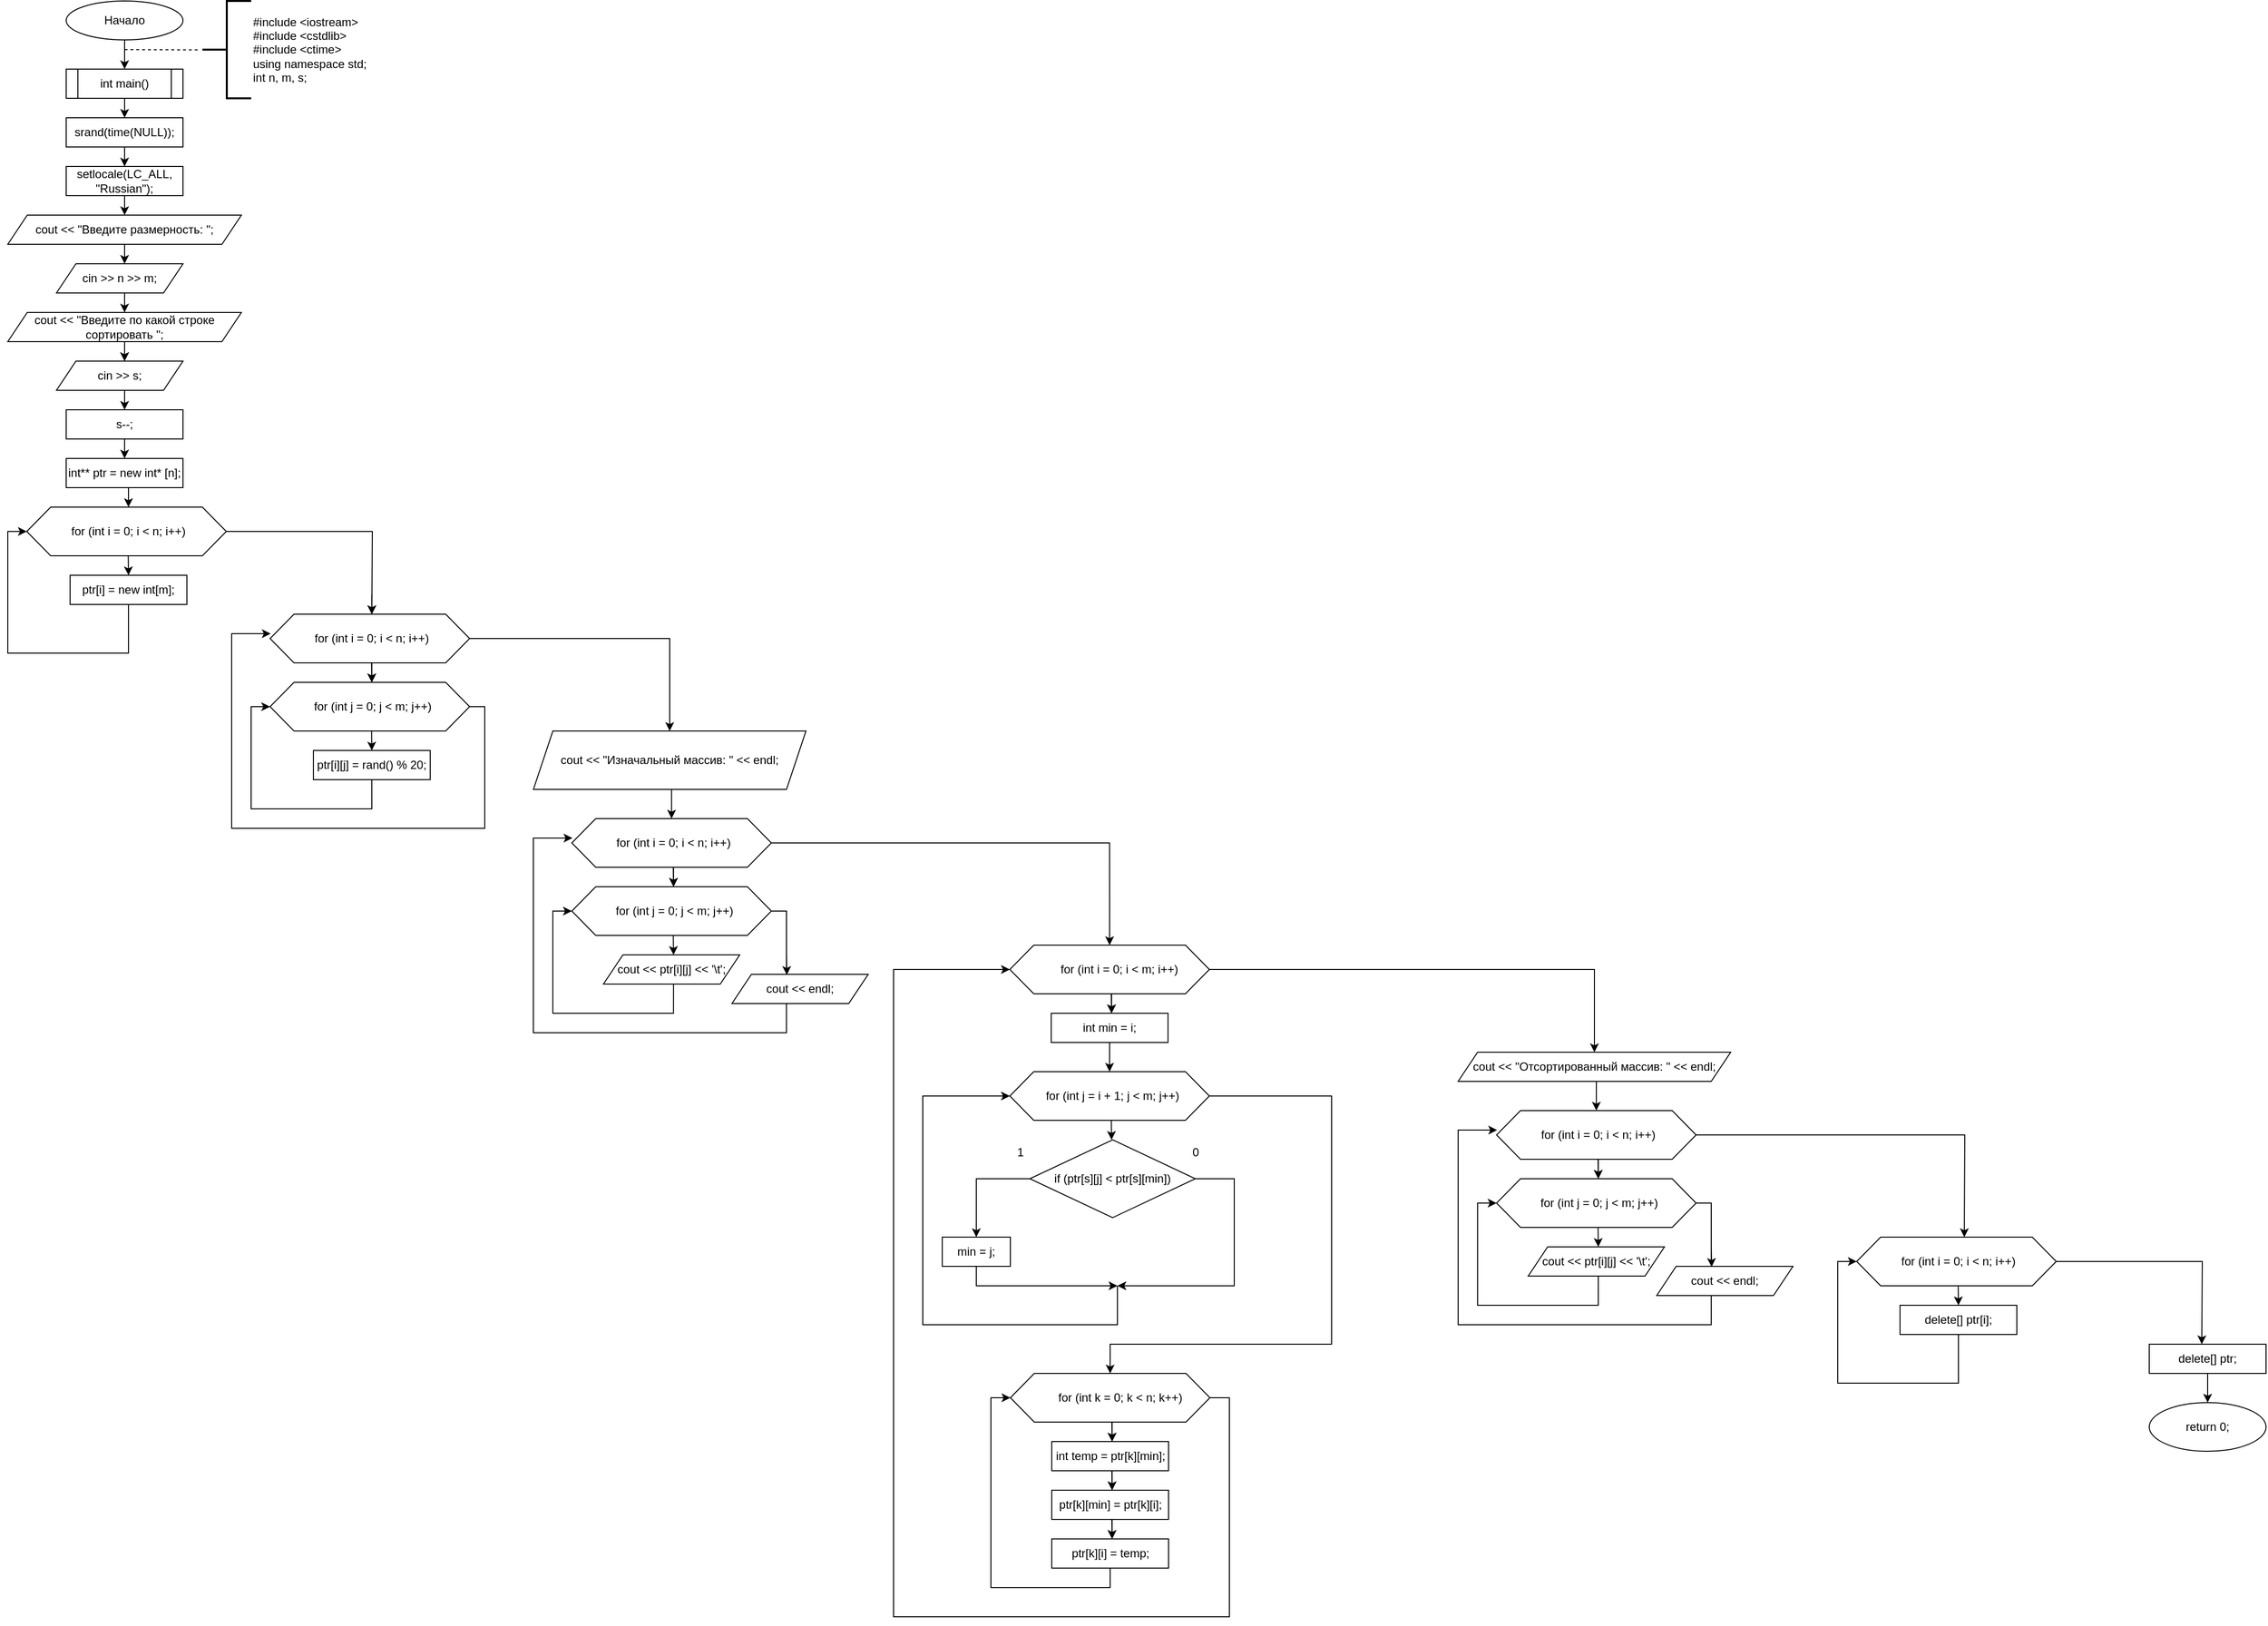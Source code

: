 <mxfile version="26.0.9">
  <diagram name="Страница — 1" id="GDAYWDidCrlweN2LHvPO">
    <mxGraphModel dx="3187" dy="1858" grid="1" gridSize="10" guides="1" tooltips="1" connect="1" arrows="1" fold="1" page="1" pageScale="1" pageWidth="827" pageHeight="1169" math="0" shadow="0">
      <root>
        <mxCell id="0" />
        <mxCell id="1" parent="0" />
        <mxCell id="7wMVTMGLHSI1RZ-is7C0-1" value="" style="edgeStyle=orthogonalEdgeStyle;rounded=0;orthogonalLoop=1;jettySize=auto;html=1;" edge="1" source="7wMVTMGLHSI1RZ-is7C0-2" parent="1">
          <mxGeometry relative="1" as="geometry">
            <mxPoint x="400" y="120" as="targetPoint" />
          </mxGeometry>
        </mxCell>
        <mxCell id="7wMVTMGLHSI1RZ-is7C0-2" value="Начало" style="ellipse;whiteSpace=wrap;html=1;" vertex="1" parent="1">
          <mxGeometry x="340" y="50" width="120" height="40" as="geometry" />
        </mxCell>
        <mxCell id="7wMVTMGLHSI1RZ-is7C0-3" value="" style="edgeStyle=orthogonalEdgeStyle;rounded=0;orthogonalLoop=1;jettySize=auto;html=1;" edge="1" source="7wMVTMGLHSI1RZ-is7C0-4" parent="1">
          <mxGeometry relative="1" as="geometry">
            <mxPoint x="400" y="170" as="targetPoint" />
          </mxGeometry>
        </mxCell>
        <mxCell id="7wMVTMGLHSI1RZ-is7C0-4" value="int main()" style="shape=process;whiteSpace=wrap;html=1;backgroundOutline=1;" vertex="1" parent="1">
          <mxGeometry x="340" y="120" width="120" height="30" as="geometry" />
        </mxCell>
        <mxCell id="7wMVTMGLHSI1RZ-is7C0-5" value="srand(time(NULL));" style="rounded=0;whiteSpace=wrap;html=1;" vertex="1" parent="1">
          <mxGeometry x="340" y="170" width="120" height="30" as="geometry" />
        </mxCell>
        <mxCell id="7wMVTMGLHSI1RZ-is7C0-6" value="" style="edgeStyle=orthogonalEdgeStyle;rounded=0;orthogonalLoop=1;jettySize=auto;html=1;" edge="1" parent="1">
          <mxGeometry relative="1" as="geometry">
            <mxPoint x="400" y="200" as="sourcePoint" />
            <mxPoint x="400" y="220" as="targetPoint" />
          </mxGeometry>
        </mxCell>
        <mxCell id="7wMVTMGLHSI1RZ-is7C0-7" value="setlocale(LC_ALL, &quot;Russian&quot;);" style="rounded=0;whiteSpace=wrap;html=1;" vertex="1" parent="1">
          <mxGeometry x="340" y="220" width="120" height="30" as="geometry" />
        </mxCell>
        <mxCell id="7wMVTMGLHSI1RZ-is7C0-8" value="" style="edgeStyle=orthogonalEdgeStyle;rounded=0;orthogonalLoop=1;jettySize=auto;html=1;" edge="1" parent="1">
          <mxGeometry relative="1" as="geometry">
            <mxPoint x="400" y="250" as="sourcePoint" />
            <mxPoint x="400" y="270" as="targetPoint" />
          </mxGeometry>
        </mxCell>
        <mxCell id="7wMVTMGLHSI1RZ-is7C0-9" value="&lt;div&gt;#include &amp;lt;iostream&amp;gt;&lt;/div&gt;&lt;div&gt;#include &amp;lt;cstdlib&amp;gt;&lt;/div&gt;&lt;div&gt;#include &amp;lt;ctime&amp;gt;&lt;/div&gt;&lt;div&gt;using namespace std;&lt;/div&gt;&lt;div&gt;&lt;div&gt;int n, m, s;&lt;/div&gt;&lt;/div&gt;" style="strokeWidth=2;html=1;shape=mxgraph.flowchart.annotation_2;align=left;labelPosition=right;pointerEvents=1;" vertex="1" parent="1">
          <mxGeometry x="480" y="50" width="50" height="100" as="geometry" />
        </mxCell>
        <mxCell id="7wMVTMGLHSI1RZ-is7C0-10" value="" style="endArrow=none;dashed=1;html=1;rounded=0;entryX=-0.04;entryY=0.503;entryDx=0;entryDy=0;entryPerimeter=0;" edge="1" target="7wMVTMGLHSI1RZ-is7C0-9" parent="1">
          <mxGeometry width="50" height="50" relative="1" as="geometry">
            <mxPoint x="400" y="100" as="sourcePoint" />
            <mxPoint x="470" y="100" as="targetPoint" />
          </mxGeometry>
        </mxCell>
        <mxCell id="7wMVTMGLHSI1RZ-is7C0-13" value="cout &amp;lt;&amp;lt; &quot;Введите размерность: &quot;;" style="shape=parallelogram;perimeter=parallelogramPerimeter;whiteSpace=wrap;html=1;fixedSize=1;" vertex="1" parent="1">
          <mxGeometry x="280" y="270" width="240" height="30" as="geometry" />
        </mxCell>
        <mxCell id="7wMVTMGLHSI1RZ-is7C0-14" value="" style="edgeStyle=orthogonalEdgeStyle;rounded=0;orthogonalLoop=1;jettySize=auto;html=1;" edge="1" parent="1">
          <mxGeometry relative="1" as="geometry">
            <mxPoint x="400" y="300" as="sourcePoint" />
            <mxPoint x="400" y="320" as="targetPoint" />
          </mxGeometry>
        </mxCell>
        <mxCell id="7wMVTMGLHSI1RZ-is7C0-15" value="cin &amp;gt;&amp;gt; n &amp;gt;&amp;gt; m;" style="shape=parallelogram;perimeter=parallelogramPerimeter;whiteSpace=wrap;html=1;fixedSize=1;" vertex="1" parent="1">
          <mxGeometry x="330" y="320" width="130" height="30" as="geometry" />
        </mxCell>
        <mxCell id="7wMVTMGLHSI1RZ-is7C0-16" value="" style="edgeStyle=orthogonalEdgeStyle;rounded=0;orthogonalLoop=1;jettySize=auto;html=1;" edge="1" parent="1">
          <mxGeometry relative="1" as="geometry">
            <mxPoint x="400" y="350" as="sourcePoint" />
            <mxPoint x="400" y="370" as="targetPoint" />
          </mxGeometry>
        </mxCell>
        <mxCell id="7wMVTMGLHSI1RZ-is7C0-17" value="cout &amp;lt;&amp;lt; &quot;Введите по какой строке сортировать &quot;;" style="shape=parallelogram;perimeter=parallelogramPerimeter;whiteSpace=wrap;html=1;fixedSize=1;" vertex="1" parent="1">
          <mxGeometry x="280" y="370" width="240" height="30" as="geometry" />
        </mxCell>
        <mxCell id="7wMVTMGLHSI1RZ-is7C0-18" value="" style="edgeStyle=orthogonalEdgeStyle;rounded=0;orthogonalLoop=1;jettySize=auto;html=1;" edge="1" parent="1">
          <mxGeometry relative="1" as="geometry">
            <mxPoint x="400" y="400" as="sourcePoint" />
            <mxPoint x="400" y="420" as="targetPoint" />
          </mxGeometry>
        </mxCell>
        <mxCell id="7wMVTMGLHSI1RZ-is7C0-19" value="" style="edgeStyle=orthogonalEdgeStyle;rounded=0;orthogonalLoop=1;jettySize=auto;html=1;" edge="1" parent="1">
          <mxGeometry relative="1" as="geometry">
            <mxPoint x="400" y="400" as="sourcePoint" />
            <mxPoint x="400" y="420" as="targetPoint" />
          </mxGeometry>
        </mxCell>
        <mxCell id="7wMVTMGLHSI1RZ-is7C0-20" value="cin &amp;gt;&amp;gt; s;" style="shape=parallelogram;perimeter=parallelogramPerimeter;whiteSpace=wrap;html=1;fixedSize=1;" vertex="1" parent="1">
          <mxGeometry x="330" y="420" width="130" height="30" as="geometry" />
        </mxCell>
        <mxCell id="7wMVTMGLHSI1RZ-is7C0-21" value="" style="edgeStyle=orthogonalEdgeStyle;rounded=0;orthogonalLoop=1;jettySize=auto;html=1;" edge="1" parent="1">
          <mxGeometry relative="1" as="geometry">
            <mxPoint x="400" y="450" as="sourcePoint" />
            <mxPoint x="400" y="470" as="targetPoint" />
          </mxGeometry>
        </mxCell>
        <mxCell id="7wMVTMGLHSI1RZ-is7C0-22" value="s--;" style="rounded=0;whiteSpace=wrap;html=1;" vertex="1" parent="1">
          <mxGeometry x="340" y="470" width="120" height="30" as="geometry" />
        </mxCell>
        <mxCell id="7wMVTMGLHSI1RZ-is7C0-23" value="" style="edgeStyle=orthogonalEdgeStyle;rounded=0;orthogonalLoop=1;jettySize=auto;html=1;" edge="1" parent="1">
          <mxGeometry relative="1" as="geometry">
            <mxPoint x="400" y="500" as="sourcePoint" />
            <mxPoint x="400" y="520" as="targetPoint" />
          </mxGeometry>
        </mxCell>
        <mxCell id="7wMVTMGLHSI1RZ-is7C0-24" value="int** ptr = new int* [n];" style="rounded=0;whiteSpace=wrap;html=1;" vertex="1" parent="1">
          <mxGeometry x="340" y="520" width="120" height="30" as="geometry" />
        </mxCell>
        <mxCell id="7wMVTMGLHSI1RZ-is7C0-25" value="" style="edgeStyle=orthogonalEdgeStyle;rounded=0;orthogonalLoop=1;jettySize=auto;html=1;" edge="1" parent="1">
          <mxGeometry relative="1" as="geometry">
            <mxPoint x="404.001" y="550" as="sourcePoint" />
            <mxPoint x="404.001" y="570" as="targetPoint" />
          </mxGeometry>
        </mxCell>
        <mxCell id="7wMVTMGLHSI1RZ-is7C0-26" style="edgeStyle=orthogonalEdgeStyle;rounded=0;orthogonalLoop=1;jettySize=auto;html=1;exitX=1;exitY=0.5;exitDx=0;exitDy=0;" edge="1" source="7wMVTMGLHSI1RZ-is7C0-27" parent="1">
          <mxGeometry relative="1" as="geometry">
            <mxPoint x="654.001" y="680" as="targetPoint" />
          </mxGeometry>
        </mxCell>
        <mxCell id="7wMVTMGLHSI1RZ-is7C0-27" value="" style="verticalLabelPosition=bottom;verticalAlign=top;html=1;shape=hexagon;perimeter=hexagonPerimeter2;arcSize=6;size=0.12;" vertex="1" parent="1">
          <mxGeometry x="299.501" y="570" width="205" height="50" as="geometry" />
        </mxCell>
        <mxCell id="7wMVTMGLHSI1RZ-is7C0-28" value="" style="edgeStyle=orthogonalEdgeStyle;rounded=0;orthogonalLoop=1;jettySize=auto;html=1;" edge="1" parent="1">
          <mxGeometry relative="1" as="geometry">
            <mxPoint x="403.761" y="620" as="sourcePoint" />
            <mxPoint x="404.001" y="640" as="targetPoint" />
          </mxGeometry>
        </mxCell>
        <mxCell id="7wMVTMGLHSI1RZ-is7C0-29" value="for (int i = 0; i &amp;lt; n; i++)" style="text;html=1;align=center;verticalAlign=middle;whiteSpace=wrap;rounded=0;" vertex="1" parent="1">
          <mxGeometry x="344.001" y="580" width="120" height="30" as="geometry" />
        </mxCell>
        <mxCell id="7wMVTMGLHSI1RZ-is7C0-30" value="" style="edgeStyle=orthogonalEdgeStyle;rounded=0;orthogonalLoop=1;jettySize=auto;html=1;entryX=0;entryY=0.5;entryDx=0;entryDy=0;" edge="1" target="7wMVTMGLHSI1RZ-is7C0-27" parent="1">
          <mxGeometry relative="1" as="geometry">
            <mxPoint x="404.001" y="670" as="sourcePoint" />
            <mxPoint x="284.001" y="640" as="targetPoint" />
            <Array as="points">
              <mxPoint x="404.001" y="720" />
              <mxPoint x="280.001" y="720" />
              <mxPoint x="280.001" y="595" />
            </Array>
          </mxGeometry>
        </mxCell>
        <mxCell id="7wMVTMGLHSI1RZ-is7C0-31" value="ptr[i] = new int[m];" style="rounded=0;whiteSpace=wrap;html=1;" vertex="1" parent="1">
          <mxGeometry x="344.001" y="640" width="120" height="30" as="geometry" />
        </mxCell>
        <mxCell id="7wMVTMGLHSI1RZ-is7C0-32" value="" style="edgeStyle=orthogonalEdgeStyle;rounded=0;orthogonalLoop=1;jettySize=auto;html=1;" edge="1" parent="1">
          <mxGeometry relative="1" as="geometry">
            <mxPoint x="653.971" y="660" as="sourcePoint" />
            <mxPoint x="653.971" y="680" as="targetPoint" />
          </mxGeometry>
        </mxCell>
        <mxCell id="7wMVTMGLHSI1RZ-is7C0-50" style="edgeStyle=orthogonalEdgeStyle;rounded=0;orthogonalLoop=1;jettySize=auto;html=1;exitX=1;exitY=0.5;exitDx=0;exitDy=0;" edge="1" parent="1" source="7wMVTMGLHSI1RZ-is7C0-34" target="7wMVTMGLHSI1RZ-is7C0-47">
          <mxGeometry relative="1" as="geometry" />
        </mxCell>
        <mxCell id="7wMVTMGLHSI1RZ-is7C0-34" value="" style="verticalLabelPosition=bottom;verticalAlign=top;html=1;shape=hexagon;perimeter=hexagonPerimeter2;arcSize=6;size=0.12;" vertex="1" parent="1">
          <mxGeometry x="549.471" y="680" width="205" height="50" as="geometry" />
        </mxCell>
        <mxCell id="7wMVTMGLHSI1RZ-is7C0-35" value="" style="edgeStyle=orthogonalEdgeStyle;rounded=0;orthogonalLoop=1;jettySize=auto;html=1;" edge="1" parent="1">
          <mxGeometry relative="1" as="geometry">
            <mxPoint x="653.731" y="730" as="sourcePoint" />
            <mxPoint x="653.971" y="750" as="targetPoint" />
          </mxGeometry>
        </mxCell>
        <mxCell id="7wMVTMGLHSI1RZ-is7C0-36" value="for (int i = 0; i &amp;lt; n; i++)" style="text;html=1;align=center;verticalAlign=middle;whiteSpace=wrap;rounded=0;" vertex="1" parent="1">
          <mxGeometry x="593.971" y="690" width="120" height="30" as="geometry" />
        </mxCell>
        <mxCell id="7wMVTMGLHSI1RZ-is7C0-39" value="" style="edgeStyle=orthogonalEdgeStyle;rounded=0;orthogonalLoop=1;jettySize=auto;html=1;" edge="1" parent="1">
          <mxGeometry relative="1" as="geometry">
            <mxPoint x="653.971" y="730" as="sourcePoint" />
            <mxPoint x="653.971" y="750" as="targetPoint" />
          </mxGeometry>
        </mxCell>
        <mxCell id="7wMVTMGLHSI1RZ-is7C0-40" style="edgeStyle=orthogonalEdgeStyle;rounded=0;orthogonalLoop=1;jettySize=auto;html=1;exitX=1;exitY=0.5;exitDx=0;exitDy=0;entryX=0.003;entryY=0.4;entryDx=0;entryDy=0;entryPerimeter=0;" edge="1" source="7wMVTMGLHSI1RZ-is7C0-41" parent="1" target="7wMVTMGLHSI1RZ-is7C0-34">
          <mxGeometry relative="1" as="geometry">
            <mxPoint x="490" y="740" as="targetPoint" />
            <Array as="points">
              <mxPoint x="770" y="775" />
              <mxPoint x="770" y="900" />
              <mxPoint x="510" y="900" />
              <mxPoint x="510" y="700" />
            </Array>
          </mxGeometry>
        </mxCell>
        <mxCell id="7wMVTMGLHSI1RZ-is7C0-41" value="" style="verticalLabelPosition=bottom;verticalAlign=top;html=1;shape=hexagon;perimeter=hexagonPerimeter2;arcSize=6;size=0.12;" vertex="1" parent="1">
          <mxGeometry x="549.471" y="750" width="205" height="50" as="geometry" />
        </mxCell>
        <mxCell id="7wMVTMGLHSI1RZ-is7C0-42" value="" style="edgeStyle=orthogonalEdgeStyle;rounded=0;orthogonalLoop=1;jettySize=auto;html=1;" edge="1" parent="1">
          <mxGeometry relative="1" as="geometry">
            <mxPoint x="653.731" y="800" as="sourcePoint" />
            <mxPoint x="653.971" y="820" as="targetPoint" />
          </mxGeometry>
        </mxCell>
        <mxCell id="7wMVTMGLHSI1RZ-is7C0-43" value="for (int j = 0; j &amp;lt; m; j++)" style="text;html=1;align=center;verticalAlign=middle;whiteSpace=wrap;rounded=0;" vertex="1" parent="1">
          <mxGeometry x="580" y="760" width="150" height="30" as="geometry" />
        </mxCell>
        <mxCell id="7wMVTMGLHSI1RZ-is7C0-44" value="" style="edgeStyle=orthogonalEdgeStyle;rounded=0;orthogonalLoop=1;jettySize=auto;html=1;entryX=0;entryY=0.5;entryDx=0;entryDy=0;" edge="1" target="7wMVTMGLHSI1RZ-is7C0-41" parent="1">
          <mxGeometry relative="1" as="geometry">
            <mxPoint x="653.971" y="850" as="sourcePoint" />
            <mxPoint x="533.971" y="820" as="targetPoint" />
            <Array as="points">
              <mxPoint x="654" y="880" />
              <mxPoint x="530" y="880" />
              <mxPoint x="530" y="775" />
            </Array>
          </mxGeometry>
        </mxCell>
        <mxCell id="7wMVTMGLHSI1RZ-is7C0-45" value="ptr[i][j] = rand() % 20;" style="rounded=0;whiteSpace=wrap;html=1;" vertex="1" parent="1">
          <mxGeometry x="593.971" y="820" width="120" height="30" as="geometry" />
        </mxCell>
        <mxCell id="7wMVTMGLHSI1RZ-is7C0-61" style="edgeStyle=orthogonalEdgeStyle;rounded=0;orthogonalLoop=1;jettySize=auto;html=1;exitX=0.5;exitY=1;exitDx=0;exitDy=0;entryX=0.5;entryY=0;entryDx=0;entryDy=0;" edge="1" parent="1" source="7wMVTMGLHSI1RZ-is7C0-47" target="7wMVTMGLHSI1RZ-is7C0-51">
          <mxGeometry relative="1" as="geometry" />
        </mxCell>
        <mxCell id="7wMVTMGLHSI1RZ-is7C0-47" value="cout &amp;lt;&amp;lt; &quot;Изначальный массив: &quot; &amp;lt;&amp;lt; endl;" style="shape=parallelogram;perimeter=parallelogramPerimeter;whiteSpace=wrap;html=1;fixedSize=1;" vertex="1" parent="1">
          <mxGeometry x="820" y="800" width="280" height="60" as="geometry" />
        </mxCell>
        <mxCell id="7wMVTMGLHSI1RZ-is7C0-105" style="edgeStyle=orthogonalEdgeStyle;rounded=0;orthogonalLoop=1;jettySize=auto;html=1;exitX=1;exitY=0.5;exitDx=0;exitDy=0;entryX=0.5;entryY=0;entryDx=0;entryDy=0;" edge="1" parent="1" source="7wMVTMGLHSI1RZ-is7C0-51" target="7wMVTMGLHSI1RZ-is7C0-68">
          <mxGeometry relative="1" as="geometry" />
        </mxCell>
        <mxCell id="7wMVTMGLHSI1RZ-is7C0-51" value="" style="verticalLabelPosition=bottom;verticalAlign=top;html=1;shape=hexagon;perimeter=hexagonPerimeter2;arcSize=6;size=0.12;" vertex="1" parent="1">
          <mxGeometry x="859.443" y="890" width="205" height="50" as="geometry" />
        </mxCell>
        <mxCell id="7wMVTMGLHSI1RZ-is7C0-52" value="" style="edgeStyle=orthogonalEdgeStyle;rounded=0;orthogonalLoop=1;jettySize=auto;html=1;" edge="1" parent="1">
          <mxGeometry relative="1" as="geometry">
            <mxPoint x="963.703" y="940" as="sourcePoint" />
            <mxPoint x="963.943" y="960" as="targetPoint" />
          </mxGeometry>
        </mxCell>
        <mxCell id="7wMVTMGLHSI1RZ-is7C0-53" value="for (int i = 0; i &amp;lt; n; i++)" style="text;html=1;align=center;verticalAlign=middle;whiteSpace=wrap;rounded=0;" vertex="1" parent="1">
          <mxGeometry x="903.943" y="900" width="120" height="30" as="geometry" />
        </mxCell>
        <mxCell id="7wMVTMGLHSI1RZ-is7C0-54" value="" style="edgeStyle=orthogonalEdgeStyle;rounded=0;orthogonalLoop=1;jettySize=auto;html=1;" edge="1" parent="1">
          <mxGeometry relative="1" as="geometry">
            <mxPoint x="963.943" y="940" as="sourcePoint" />
            <mxPoint x="963.943" y="960" as="targetPoint" />
          </mxGeometry>
        </mxCell>
        <mxCell id="7wMVTMGLHSI1RZ-is7C0-55" style="edgeStyle=orthogonalEdgeStyle;rounded=0;orthogonalLoop=1;jettySize=auto;html=1;exitX=1;exitY=0.5;exitDx=0;exitDy=0;entryX=0.003;entryY=0.4;entryDx=0;entryDy=0;entryPerimeter=0;" edge="1" source="7wMVTMGLHSI1RZ-is7C0-56" target="7wMVTMGLHSI1RZ-is7C0-51" parent="1">
          <mxGeometry relative="1" as="geometry">
            <mxPoint x="799.971" y="950" as="targetPoint" />
            <Array as="points">
              <mxPoint x="1079.971" y="985" />
              <mxPoint x="1079.971" y="1110" />
              <mxPoint x="819.971" y="1110" />
              <mxPoint x="819.971" y="910" />
            </Array>
          </mxGeometry>
        </mxCell>
        <mxCell id="7wMVTMGLHSI1RZ-is7C0-56" value="" style="verticalLabelPosition=bottom;verticalAlign=top;html=1;shape=hexagon;perimeter=hexagonPerimeter2;arcSize=6;size=0.12;" vertex="1" parent="1">
          <mxGeometry x="859.443" y="960" width="205" height="50" as="geometry" />
        </mxCell>
        <mxCell id="7wMVTMGLHSI1RZ-is7C0-57" value="" style="edgeStyle=orthogonalEdgeStyle;rounded=0;orthogonalLoop=1;jettySize=auto;html=1;" edge="1" parent="1">
          <mxGeometry relative="1" as="geometry">
            <mxPoint x="963.703" y="1010" as="sourcePoint" />
            <mxPoint x="963.943" y="1030" as="targetPoint" />
          </mxGeometry>
        </mxCell>
        <mxCell id="7wMVTMGLHSI1RZ-is7C0-58" value="for (int j = 0; j &amp;lt; m; j++)" style="text;html=1;align=center;verticalAlign=middle;whiteSpace=wrap;rounded=0;" vertex="1" parent="1">
          <mxGeometry x="889.971" y="970" width="150" height="30" as="geometry" />
        </mxCell>
        <mxCell id="7wMVTMGLHSI1RZ-is7C0-59" value="" style="edgeStyle=orthogonalEdgeStyle;rounded=0;orthogonalLoop=1;jettySize=auto;html=1;entryX=0;entryY=0.5;entryDx=0;entryDy=0;" edge="1" target="7wMVTMGLHSI1RZ-is7C0-56" parent="1">
          <mxGeometry relative="1" as="geometry">
            <mxPoint x="963.943" y="1060" as="sourcePoint" />
            <mxPoint x="843.943" y="1030" as="targetPoint" />
            <Array as="points">
              <mxPoint x="963.971" y="1090" />
              <mxPoint x="839.971" y="1090" />
              <mxPoint x="839.971" y="985" />
            </Array>
          </mxGeometry>
        </mxCell>
        <mxCell id="7wMVTMGLHSI1RZ-is7C0-63" value="cout &amp;lt;&amp;lt; ptr[i][j] &amp;lt;&amp;lt; &#39;\t&#39;;" style="shape=parallelogram;perimeter=parallelogramPerimeter;whiteSpace=wrap;html=1;fixedSize=1;" vertex="1" parent="1">
          <mxGeometry x="891.94" y="1030" width="140" height="30" as="geometry" />
        </mxCell>
        <mxCell id="7wMVTMGLHSI1RZ-is7C0-64" value="cout &amp;lt;&amp;lt; endl;" style="shape=parallelogram;perimeter=parallelogramPerimeter;whiteSpace=wrap;html=1;fixedSize=1;" vertex="1" parent="1">
          <mxGeometry x="1023.94" y="1050" width="140" height="30" as="geometry" />
        </mxCell>
        <mxCell id="7wMVTMGLHSI1RZ-is7C0-65" style="edgeStyle=orthogonalEdgeStyle;rounded=0;orthogonalLoop=1;jettySize=auto;html=1;exitX=1;exitY=0.5;exitDx=0;exitDy=0;entryX=0.403;entryY=0.019;entryDx=0;entryDy=0;entryPerimeter=0;" edge="1" parent="1" source="7wMVTMGLHSI1RZ-is7C0-56" target="7wMVTMGLHSI1RZ-is7C0-64">
          <mxGeometry relative="1" as="geometry">
            <Array as="points">
              <mxPoint x="1080" y="985" />
              <mxPoint x="1080" y="1030" />
              <mxPoint x="1080" y="1030" />
            </Array>
          </mxGeometry>
        </mxCell>
        <mxCell id="7wMVTMGLHSI1RZ-is7C0-123" style="edgeStyle=orthogonalEdgeStyle;rounded=0;orthogonalLoop=1;jettySize=auto;html=1;exitX=1;exitY=0.5;exitDx=0;exitDy=0;entryX=0.5;entryY=0;entryDx=0;entryDy=0;" edge="1" parent="1" source="7wMVTMGLHSI1RZ-is7C0-68" target="7wMVTMGLHSI1RZ-is7C0-109">
          <mxGeometry relative="1" as="geometry" />
        </mxCell>
        <mxCell id="7wMVTMGLHSI1RZ-is7C0-68" value="" style="verticalLabelPosition=bottom;verticalAlign=top;html=1;shape=hexagon;perimeter=hexagonPerimeter2;arcSize=6;size=0.12;" vertex="1" parent="1">
          <mxGeometry x="1309.443" y="1020" width="205" height="50" as="geometry" />
        </mxCell>
        <mxCell id="7wMVTMGLHSI1RZ-is7C0-69" value="" style="edgeStyle=orthogonalEdgeStyle;rounded=0;orthogonalLoop=1;jettySize=auto;html=1;" edge="1" parent="1">
          <mxGeometry relative="1" as="geometry">
            <mxPoint x="1413.703" y="1070" as="sourcePoint" />
            <mxPoint x="1413.943" y="1090" as="targetPoint" />
          </mxGeometry>
        </mxCell>
        <mxCell id="7wMVTMGLHSI1RZ-is7C0-70" value="for (int i = 0; i &amp;lt; m; i++)" style="text;html=1;align=center;verticalAlign=middle;whiteSpace=wrap;rounded=0;" vertex="1" parent="1">
          <mxGeometry x="1353.94" y="1030" width="136.06" height="30" as="geometry" />
        </mxCell>
        <mxCell id="7wMVTMGLHSI1RZ-is7C0-71" value="" style="edgeStyle=orthogonalEdgeStyle;rounded=0;orthogonalLoop=1;jettySize=auto;html=1;" edge="1" parent="1">
          <mxGeometry relative="1" as="geometry">
            <mxPoint x="1413.943" y="1070" as="sourcePoint" />
            <mxPoint x="1413.943" y="1090" as="targetPoint" />
          </mxGeometry>
        </mxCell>
        <mxCell id="7wMVTMGLHSI1RZ-is7C0-92" style="edgeStyle=orthogonalEdgeStyle;rounded=0;orthogonalLoop=1;jettySize=auto;html=1;exitX=1;exitY=0.5;exitDx=0;exitDy=0;entryX=0.5;entryY=0;entryDx=0;entryDy=0;" edge="1" parent="1" source="7wMVTMGLHSI1RZ-is7C0-73" target="7wMVTMGLHSI1RZ-is7C0-93">
          <mxGeometry relative="1" as="geometry">
            <mxPoint x="1780" y="1250" as="targetPoint" />
            <Array as="points">
              <mxPoint x="1640" y="1175" />
              <mxPoint x="1640" y="1430" />
              <mxPoint x="1412" y="1430" />
            </Array>
          </mxGeometry>
        </mxCell>
        <mxCell id="7wMVTMGLHSI1RZ-is7C0-73" value="" style="verticalLabelPosition=bottom;verticalAlign=top;html=1;shape=hexagon;perimeter=hexagonPerimeter2;arcSize=6;size=0.12;" vertex="1" parent="1">
          <mxGeometry x="1309.443" y="1150" width="205" height="50" as="geometry" />
        </mxCell>
        <mxCell id="7wMVTMGLHSI1RZ-is7C0-74" value="" style="edgeStyle=orthogonalEdgeStyle;rounded=0;orthogonalLoop=1;jettySize=auto;html=1;" edge="1" parent="1">
          <mxGeometry relative="1" as="geometry">
            <mxPoint x="1413.703" y="1200" as="sourcePoint" />
            <mxPoint x="1413.943" y="1220" as="targetPoint" />
          </mxGeometry>
        </mxCell>
        <mxCell id="7wMVTMGLHSI1RZ-is7C0-75" value="for (int j = i + 1; j &lt; m; j++)" style="text;html=1;align=center;verticalAlign=middle;whiteSpace=wrap;rounded=0;" vertex="1" parent="1">
          <mxGeometry x="1339.971" y="1160" width="150" height="30" as="geometry" />
        </mxCell>
        <mxCell id="7wMVTMGLHSI1RZ-is7C0-79" style="edgeStyle=orthogonalEdgeStyle;rounded=0;orthogonalLoop=1;jettySize=auto;html=1;exitX=0.5;exitY=1;exitDx=0;exitDy=0;" edge="1" parent="1" source="7wMVTMGLHSI1RZ-is7C0-78" target="7wMVTMGLHSI1RZ-is7C0-73">
          <mxGeometry relative="1" as="geometry" />
        </mxCell>
        <mxCell id="7wMVTMGLHSI1RZ-is7C0-78" value="int min = i;" style="rounded=0;whiteSpace=wrap;html=1;" vertex="1" parent="1">
          <mxGeometry x="1351.943" y="1090" width="120" height="30" as="geometry" />
        </mxCell>
        <mxCell id="7wMVTMGLHSI1RZ-is7C0-82" style="edgeStyle=orthogonalEdgeStyle;rounded=0;orthogonalLoop=1;jettySize=auto;html=1;exitX=0;exitY=0.5;exitDx=0;exitDy=0;entryX=0.5;entryY=0;entryDx=0;entryDy=0;" edge="1" parent="1" source="7wMVTMGLHSI1RZ-is7C0-80" target="7wMVTMGLHSI1RZ-is7C0-81">
          <mxGeometry relative="1" as="geometry" />
        </mxCell>
        <mxCell id="7wMVTMGLHSI1RZ-is7C0-84" style="edgeStyle=orthogonalEdgeStyle;rounded=0;orthogonalLoop=1;jettySize=auto;html=1;exitX=1;exitY=0.5;exitDx=0;exitDy=0;" edge="1" parent="1" source="7wMVTMGLHSI1RZ-is7C0-80">
          <mxGeometry relative="1" as="geometry">
            <mxPoint x="1420" y="1370" as="targetPoint" />
            <Array as="points">
              <mxPoint x="1540" y="1260" />
              <mxPoint x="1540" y="1370" />
            </Array>
          </mxGeometry>
        </mxCell>
        <mxCell id="7wMVTMGLHSI1RZ-is7C0-80" value="if (ptr[s][j] &amp;lt; ptr[s][min])" style="rhombus;whiteSpace=wrap;html=1;" vertex="1" parent="1">
          <mxGeometry x="1330" y="1220" width="170" height="80" as="geometry" />
        </mxCell>
        <mxCell id="7wMVTMGLHSI1RZ-is7C0-85" style="edgeStyle=orthogonalEdgeStyle;rounded=0;orthogonalLoop=1;jettySize=auto;html=1;exitX=0.5;exitY=1;exitDx=0;exitDy=0;" edge="1" parent="1" source="7wMVTMGLHSI1RZ-is7C0-81">
          <mxGeometry relative="1" as="geometry">
            <mxPoint x="1420" y="1370" as="targetPoint" />
            <Array as="points">
              <mxPoint x="1275" y="1370" />
            </Array>
          </mxGeometry>
        </mxCell>
        <mxCell id="7wMVTMGLHSI1RZ-is7C0-81" value="min = j;" style="rounded=0;whiteSpace=wrap;html=1;" vertex="1" parent="1">
          <mxGeometry x="1240" y="1320" width="70" height="30" as="geometry" />
        </mxCell>
        <mxCell id="7wMVTMGLHSI1RZ-is7C0-83" value="1" style="text;html=1;align=center;verticalAlign=middle;resizable=0;points=[];autosize=1;strokeColor=none;fillColor=none;" vertex="1" parent="1">
          <mxGeometry x="1305" y="1218" width="30" height="30" as="geometry" />
        </mxCell>
        <mxCell id="7wMVTMGLHSI1RZ-is7C0-86" value="0" style="text;html=1;align=center;verticalAlign=middle;resizable=0;points=[];autosize=1;strokeColor=none;fillColor=none;" vertex="1" parent="1">
          <mxGeometry x="1485" y="1218" width="30" height="30" as="geometry" />
        </mxCell>
        <mxCell id="7wMVTMGLHSI1RZ-is7C0-91" value="" style="endArrow=classic;html=1;rounded=0;entryX=0;entryY=0.5;entryDx=0;entryDy=0;" edge="1" parent="1" target="7wMVTMGLHSI1RZ-is7C0-73">
          <mxGeometry width="50" height="50" relative="1" as="geometry">
            <mxPoint x="1420" y="1370" as="sourcePoint" />
            <mxPoint x="1420" y="1410" as="targetPoint" />
            <Array as="points">
              <mxPoint x="1420" y="1410" />
              <mxPoint x="1220" y="1410" />
              <mxPoint x="1220" y="1175" />
            </Array>
          </mxGeometry>
        </mxCell>
        <mxCell id="7wMVTMGLHSI1RZ-is7C0-108" style="edgeStyle=orthogonalEdgeStyle;rounded=0;orthogonalLoop=1;jettySize=auto;html=1;exitX=1;exitY=0.5;exitDx=0;exitDy=0;entryX=0;entryY=0.5;entryDx=0;entryDy=0;" edge="1" parent="1" source="7wMVTMGLHSI1RZ-is7C0-93" target="7wMVTMGLHSI1RZ-is7C0-68">
          <mxGeometry relative="1" as="geometry">
            <Array as="points">
              <mxPoint x="1535" y="1485" />
              <mxPoint x="1535" y="1710" />
              <mxPoint x="1190" y="1710" />
              <mxPoint x="1190" y="1045" />
            </Array>
          </mxGeometry>
        </mxCell>
        <mxCell id="7wMVTMGLHSI1RZ-is7C0-93" value="" style="verticalLabelPosition=bottom;verticalAlign=top;html=1;shape=hexagon;perimeter=hexagonPerimeter2;arcSize=6;size=0.12;" vertex="1" parent="1">
          <mxGeometry x="1310.003" y="1460" width="205" height="50" as="geometry" />
        </mxCell>
        <mxCell id="7wMVTMGLHSI1RZ-is7C0-94" value="" style="edgeStyle=orthogonalEdgeStyle;rounded=0;orthogonalLoop=1;jettySize=auto;html=1;" edge="1" parent="1">
          <mxGeometry relative="1" as="geometry">
            <mxPoint x="1414.263" y="1510" as="sourcePoint" />
            <mxPoint x="1414.503" y="1530" as="targetPoint" />
          </mxGeometry>
        </mxCell>
        <mxCell id="7wMVTMGLHSI1RZ-is7C0-95" value="&lt;div&gt;for (int k = 0; k &amp;lt; n; k++)&lt;/div&gt;" style="text;html=1;align=center;verticalAlign=middle;whiteSpace=wrap;rounded=0;" vertex="1" parent="1">
          <mxGeometry x="1354.5" y="1470" width="136.06" height="30" as="geometry" />
        </mxCell>
        <mxCell id="7wMVTMGLHSI1RZ-is7C0-96" value="" style="edgeStyle=orthogonalEdgeStyle;rounded=0;orthogonalLoop=1;jettySize=auto;html=1;" edge="1" parent="1">
          <mxGeometry relative="1" as="geometry">
            <mxPoint x="1414.503" y="1510" as="sourcePoint" />
            <mxPoint x="1414.503" y="1530" as="targetPoint" />
          </mxGeometry>
        </mxCell>
        <mxCell id="7wMVTMGLHSI1RZ-is7C0-97" value="int temp = ptr[k][min];" style="rounded=0;whiteSpace=wrap;html=1;" vertex="1" parent="1">
          <mxGeometry x="1352.503" y="1530" width="120" height="30" as="geometry" />
        </mxCell>
        <mxCell id="7wMVTMGLHSI1RZ-is7C0-98" value="" style="edgeStyle=orthogonalEdgeStyle;rounded=0;orthogonalLoop=1;jettySize=auto;html=1;" edge="1" parent="1">
          <mxGeometry relative="1" as="geometry">
            <mxPoint x="1414.263" y="1560" as="sourcePoint" />
            <mxPoint x="1414.503" y="1580" as="targetPoint" />
          </mxGeometry>
        </mxCell>
        <mxCell id="7wMVTMGLHSI1RZ-is7C0-99" value="" style="edgeStyle=orthogonalEdgeStyle;rounded=0;orthogonalLoop=1;jettySize=auto;html=1;" edge="1" parent="1">
          <mxGeometry relative="1" as="geometry">
            <mxPoint x="1414.503" y="1560" as="sourcePoint" />
            <mxPoint x="1414.503" y="1580" as="targetPoint" />
          </mxGeometry>
        </mxCell>
        <mxCell id="7wMVTMGLHSI1RZ-is7C0-100" value="ptr[k][min] = ptr[k][i];" style="rounded=0;whiteSpace=wrap;html=1;" vertex="1" parent="1">
          <mxGeometry x="1352.503" y="1580" width="120" height="30" as="geometry" />
        </mxCell>
        <mxCell id="7wMVTMGLHSI1RZ-is7C0-101" value="" style="edgeStyle=orthogonalEdgeStyle;rounded=0;orthogonalLoop=1;jettySize=auto;html=1;" edge="1" parent="1">
          <mxGeometry relative="1" as="geometry">
            <mxPoint x="1414.263" y="1610" as="sourcePoint" />
            <mxPoint x="1414.503" y="1630" as="targetPoint" />
          </mxGeometry>
        </mxCell>
        <mxCell id="7wMVTMGLHSI1RZ-is7C0-102" value="" style="edgeStyle=orthogonalEdgeStyle;rounded=0;orthogonalLoop=1;jettySize=auto;html=1;" edge="1" parent="1">
          <mxGeometry relative="1" as="geometry">
            <mxPoint x="1414.503" y="1610" as="sourcePoint" />
            <mxPoint x="1414.503" y="1630" as="targetPoint" />
          </mxGeometry>
        </mxCell>
        <mxCell id="7wMVTMGLHSI1RZ-is7C0-104" style="edgeStyle=orthogonalEdgeStyle;rounded=0;orthogonalLoop=1;jettySize=auto;html=1;exitX=0.5;exitY=1;exitDx=0;exitDy=0;entryX=0;entryY=0.5;entryDx=0;entryDy=0;" edge="1" parent="1" source="7wMVTMGLHSI1RZ-is7C0-103" target="7wMVTMGLHSI1RZ-is7C0-93">
          <mxGeometry relative="1" as="geometry" />
        </mxCell>
        <mxCell id="7wMVTMGLHSI1RZ-is7C0-103" value="ptr[k][i] = temp;" style="rounded=0;whiteSpace=wrap;html=1;" vertex="1" parent="1">
          <mxGeometry x="1352.503" y="1630" width="120" height="30" as="geometry" />
        </mxCell>
        <mxCell id="7wMVTMGLHSI1RZ-is7C0-109" value="cout &amp;lt;&amp;lt; &quot;Отсортированный массив: &quot; &amp;lt;&amp;lt; endl;" style="shape=parallelogram;perimeter=parallelogramPerimeter;whiteSpace=wrap;html=1;fixedSize=1;" vertex="1" parent="1">
          <mxGeometry x="1770" y="1130" width="280" height="30" as="geometry" />
        </mxCell>
        <mxCell id="7wMVTMGLHSI1RZ-is7C0-110" style="edgeStyle=orthogonalEdgeStyle;rounded=0;orthogonalLoop=1;jettySize=auto;html=1;exitX=0.5;exitY=1;exitDx=0;exitDy=0;entryX=0.5;entryY=0;entryDx=0;entryDy=0;" edge="1" parent="1" target="7wMVTMGLHSI1RZ-is7C0-111">
          <mxGeometry relative="1" as="geometry">
            <mxPoint x="1910.04" y="1160" as="sourcePoint" />
          </mxGeometry>
        </mxCell>
        <mxCell id="7wMVTMGLHSI1RZ-is7C0-124" style="edgeStyle=orthogonalEdgeStyle;rounded=0;orthogonalLoop=1;jettySize=auto;html=1;exitX=1;exitY=0.5;exitDx=0;exitDy=0;" edge="1" parent="1" source="7wMVTMGLHSI1RZ-is7C0-111">
          <mxGeometry relative="1" as="geometry">
            <mxPoint x="2290" y="1320" as="targetPoint" />
          </mxGeometry>
        </mxCell>
        <mxCell id="7wMVTMGLHSI1RZ-is7C0-111" value="" style="verticalLabelPosition=bottom;verticalAlign=top;html=1;shape=hexagon;perimeter=hexagonPerimeter2;arcSize=6;size=0.12;" vertex="1" parent="1">
          <mxGeometry x="1809.483" y="1190" width="205" height="50" as="geometry" />
        </mxCell>
        <mxCell id="7wMVTMGLHSI1RZ-is7C0-112" value="" style="edgeStyle=orthogonalEdgeStyle;rounded=0;orthogonalLoop=1;jettySize=auto;html=1;" edge="1" parent="1">
          <mxGeometry relative="1" as="geometry">
            <mxPoint x="1913.743" y="1240" as="sourcePoint" />
            <mxPoint x="1913.983" y="1260" as="targetPoint" />
          </mxGeometry>
        </mxCell>
        <mxCell id="7wMVTMGLHSI1RZ-is7C0-113" value="for (int i = 0; i &amp;lt; n; i++)" style="text;html=1;align=center;verticalAlign=middle;whiteSpace=wrap;rounded=0;" vertex="1" parent="1">
          <mxGeometry x="1853.983" y="1200" width="120" height="30" as="geometry" />
        </mxCell>
        <mxCell id="7wMVTMGLHSI1RZ-is7C0-114" value="" style="edgeStyle=orthogonalEdgeStyle;rounded=0;orthogonalLoop=1;jettySize=auto;html=1;" edge="1" parent="1">
          <mxGeometry relative="1" as="geometry">
            <mxPoint x="1913.983" y="1240" as="sourcePoint" />
            <mxPoint x="1913.983" y="1260" as="targetPoint" />
          </mxGeometry>
        </mxCell>
        <mxCell id="7wMVTMGLHSI1RZ-is7C0-115" style="edgeStyle=orthogonalEdgeStyle;rounded=0;orthogonalLoop=1;jettySize=auto;html=1;exitX=1;exitY=0.5;exitDx=0;exitDy=0;entryX=0.003;entryY=0.4;entryDx=0;entryDy=0;entryPerimeter=0;" edge="1" parent="1" source="7wMVTMGLHSI1RZ-is7C0-116" target="7wMVTMGLHSI1RZ-is7C0-111">
          <mxGeometry relative="1" as="geometry">
            <mxPoint x="1750.011" y="1250" as="targetPoint" />
            <Array as="points">
              <mxPoint x="2030.011" y="1285" />
              <mxPoint x="2030.011" y="1410" />
              <mxPoint x="1770.011" y="1410" />
              <mxPoint x="1770.011" y="1210" />
            </Array>
          </mxGeometry>
        </mxCell>
        <mxCell id="7wMVTMGLHSI1RZ-is7C0-116" value="" style="verticalLabelPosition=bottom;verticalAlign=top;html=1;shape=hexagon;perimeter=hexagonPerimeter2;arcSize=6;size=0.12;" vertex="1" parent="1">
          <mxGeometry x="1809.483" y="1260" width="205" height="50" as="geometry" />
        </mxCell>
        <mxCell id="7wMVTMGLHSI1RZ-is7C0-117" value="" style="edgeStyle=orthogonalEdgeStyle;rounded=0;orthogonalLoop=1;jettySize=auto;html=1;" edge="1" parent="1">
          <mxGeometry relative="1" as="geometry">
            <mxPoint x="1913.743" y="1310" as="sourcePoint" />
            <mxPoint x="1913.983" y="1330" as="targetPoint" />
          </mxGeometry>
        </mxCell>
        <mxCell id="7wMVTMGLHSI1RZ-is7C0-118" value="for (int j = 0; j &amp;lt; m; j++)" style="text;html=1;align=center;verticalAlign=middle;whiteSpace=wrap;rounded=0;" vertex="1" parent="1">
          <mxGeometry x="1840.011" y="1270" width="150" height="30" as="geometry" />
        </mxCell>
        <mxCell id="7wMVTMGLHSI1RZ-is7C0-119" value="" style="edgeStyle=orthogonalEdgeStyle;rounded=0;orthogonalLoop=1;jettySize=auto;html=1;entryX=0;entryY=0.5;entryDx=0;entryDy=0;" edge="1" parent="1" target="7wMVTMGLHSI1RZ-is7C0-116">
          <mxGeometry relative="1" as="geometry">
            <mxPoint x="1913.983" y="1360" as="sourcePoint" />
            <mxPoint x="1793.983" y="1330" as="targetPoint" />
            <Array as="points">
              <mxPoint x="1914.011" y="1390" />
              <mxPoint x="1790.011" y="1390" />
              <mxPoint x="1790.011" y="1285" />
            </Array>
          </mxGeometry>
        </mxCell>
        <mxCell id="7wMVTMGLHSI1RZ-is7C0-120" value="cout &amp;lt;&amp;lt; ptr[i][j] &amp;lt;&amp;lt; &#39;\t&#39;;" style="shape=parallelogram;perimeter=parallelogramPerimeter;whiteSpace=wrap;html=1;fixedSize=1;" vertex="1" parent="1">
          <mxGeometry x="1841.98" y="1330" width="140" height="30" as="geometry" />
        </mxCell>
        <mxCell id="7wMVTMGLHSI1RZ-is7C0-121" value="cout &amp;lt;&amp;lt; endl;" style="shape=parallelogram;perimeter=parallelogramPerimeter;whiteSpace=wrap;html=1;fixedSize=1;" vertex="1" parent="1">
          <mxGeometry x="1973.98" y="1350" width="140" height="30" as="geometry" />
        </mxCell>
        <mxCell id="7wMVTMGLHSI1RZ-is7C0-122" style="edgeStyle=orthogonalEdgeStyle;rounded=0;orthogonalLoop=1;jettySize=auto;html=1;exitX=1;exitY=0.5;exitDx=0;exitDy=0;entryX=0.403;entryY=0.019;entryDx=0;entryDy=0;entryPerimeter=0;" edge="1" parent="1" source="7wMVTMGLHSI1RZ-is7C0-116" target="7wMVTMGLHSI1RZ-is7C0-121">
          <mxGeometry relative="1" as="geometry">
            <Array as="points">
              <mxPoint x="2030.04" y="1285" />
              <mxPoint x="2030.04" y="1330" />
              <mxPoint x="2030.04" y="1330" />
            </Array>
          </mxGeometry>
        </mxCell>
        <mxCell id="7wMVTMGLHSI1RZ-is7C0-126" style="edgeStyle=orthogonalEdgeStyle;rounded=0;orthogonalLoop=1;jettySize=auto;html=1;exitX=1;exitY=0.5;exitDx=0;exitDy=0;" edge="1" source="7wMVTMGLHSI1RZ-is7C0-127" parent="1">
          <mxGeometry relative="1" as="geometry">
            <mxPoint x="2533.971" y="1430" as="targetPoint" />
          </mxGeometry>
        </mxCell>
        <mxCell id="7wMVTMGLHSI1RZ-is7C0-127" value="" style="verticalLabelPosition=bottom;verticalAlign=top;html=1;shape=hexagon;perimeter=hexagonPerimeter2;arcSize=6;size=0.12;" vertex="1" parent="1">
          <mxGeometry x="2179.471" y="1320" width="205" height="50" as="geometry" />
        </mxCell>
        <mxCell id="7wMVTMGLHSI1RZ-is7C0-128" value="" style="edgeStyle=orthogonalEdgeStyle;rounded=0;orthogonalLoop=1;jettySize=auto;html=1;" edge="1" parent="1">
          <mxGeometry relative="1" as="geometry">
            <mxPoint x="2283.731" y="1370" as="sourcePoint" />
            <mxPoint x="2283.971" y="1390" as="targetPoint" />
          </mxGeometry>
        </mxCell>
        <mxCell id="7wMVTMGLHSI1RZ-is7C0-129" value="for (int i = 0; i &amp;lt; n; i++)" style="text;html=1;align=center;verticalAlign=middle;whiteSpace=wrap;rounded=0;" vertex="1" parent="1">
          <mxGeometry x="2223.971" y="1330" width="120" height="30" as="geometry" />
        </mxCell>
        <mxCell id="7wMVTMGLHSI1RZ-is7C0-130" value="" style="edgeStyle=orthogonalEdgeStyle;rounded=0;orthogonalLoop=1;jettySize=auto;html=1;entryX=0;entryY=0.5;entryDx=0;entryDy=0;" edge="1" target="7wMVTMGLHSI1RZ-is7C0-127" parent="1">
          <mxGeometry relative="1" as="geometry">
            <mxPoint x="2283.971" y="1420" as="sourcePoint" />
            <mxPoint x="2163.971" y="1390" as="targetPoint" />
            <Array as="points">
              <mxPoint x="2283.971" y="1470" />
              <mxPoint x="2159.971" y="1470" />
              <mxPoint x="2159.971" y="1345" />
            </Array>
          </mxGeometry>
        </mxCell>
        <mxCell id="7wMVTMGLHSI1RZ-is7C0-131" value="delete[] ptr[i];" style="rounded=0;whiteSpace=wrap;html=1;" vertex="1" parent="1">
          <mxGeometry x="2223.971" y="1390" width="120" height="30" as="geometry" />
        </mxCell>
        <mxCell id="7wMVTMGLHSI1RZ-is7C0-135" style="edgeStyle=orthogonalEdgeStyle;rounded=0;orthogonalLoop=1;jettySize=auto;html=1;exitX=0.5;exitY=1;exitDx=0;exitDy=0;entryX=0.5;entryY=0;entryDx=0;entryDy=0;" edge="1" parent="1" source="7wMVTMGLHSI1RZ-is7C0-132" target="7wMVTMGLHSI1RZ-is7C0-133">
          <mxGeometry relative="1" as="geometry" />
        </mxCell>
        <mxCell id="7wMVTMGLHSI1RZ-is7C0-132" value="delete[] ptr;" style="rounded=0;whiteSpace=wrap;html=1;" vertex="1" parent="1">
          <mxGeometry x="2480.001" y="1430" width="120" height="30" as="geometry" />
        </mxCell>
        <mxCell id="7wMVTMGLHSI1RZ-is7C0-133" value="return 0;" style="ellipse;whiteSpace=wrap;html=1;" vertex="1" parent="1">
          <mxGeometry x="2480" y="1490" width="120" height="50" as="geometry" />
        </mxCell>
      </root>
    </mxGraphModel>
  </diagram>
</mxfile>
